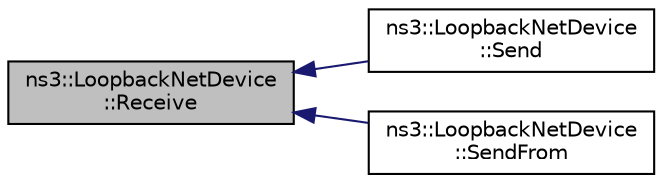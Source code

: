 digraph "ns3::LoopbackNetDevice::Receive"
{
  edge [fontname="Helvetica",fontsize="10",labelfontname="Helvetica",labelfontsize="10"];
  node [fontname="Helvetica",fontsize="10",shape=record];
  rankdir="LR";
  Node1 [label="ns3::LoopbackNetDevice\l::Receive",height=0.2,width=0.4,color="black", fillcolor="grey75", style="filled", fontcolor="black"];
  Node1 -> Node2 [dir="back",color="midnightblue",fontsize="10",style="solid"];
  Node2 [label="ns3::LoopbackNetDevice\l::Send",height=0.2,width=0.4,color="black", fillcolor="white", style="filled",URL="$d1/dd4/classns3_1_1LoopbackNetDevice.html#add41fe2884d42456ea019337bfa88c37"];
  Node1 -> Node3 [dir="back",color="midnightblue",fontsize="10",style="solid"];
  Node3 [label="ns3::LoopbackNetDevice\l::SendFrom",height=0.2,width=0.4,color="black", fillcolor="white", style="filled",URL="$d1/dd4/classns3_1_1LoopbackNetDevice.html#a95f0043ce01d85a65cf08cb6495886e0"];
}

